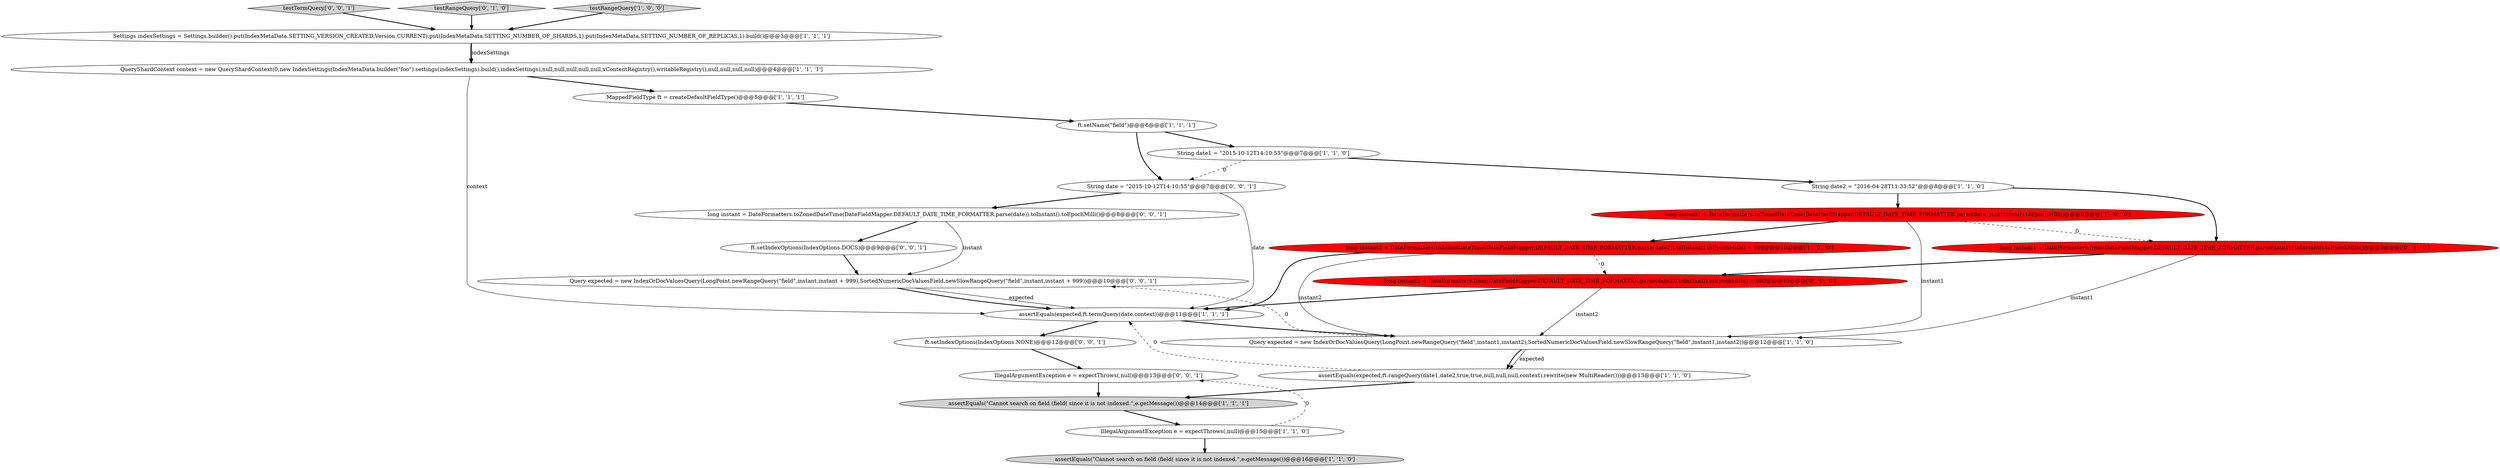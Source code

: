 digraph {
18 [style = filled, label = "long instant = DateFormatters.toZonedDateTime(DateFieldMapper.DEFAULT_DATE_TIME_FORMATTER.parse(date)).toInstant().toEpochMilli()@@@8@@@['0', '0', '1']", fillcolor = white, shape = ellipse image = "AAA0AAABBB3BBB"];
15 [style = filled, label = "long instant1 = DateFormatters.from(DateFieldMapper.DEFAULT_DATE_TIME_FORMATTER.parse(date1)).toInstant().toEpochMilli()@@@9@@@['0', '1', '0']", fillcolor = red, shape = ellipse image = "AAA1AAABBB2BBB"];
4 [style = filled, label = "String date1 = \"2015-10-12T14:10:55\"@@@7@@@['1', '1', '0']", fillcolor = white, shape = ellipse image = "AAA0AAABBB1BBB"];
1 [style = filled, label = "assertEquals(\"Cannot search on field (field( since it is not indexed.\",e.getMessage())@@@16@@@['1', '1', '0']", fillcolor = lightgray, shape = ellipse image = "AAA0AAABBB1BBB"];
19 [style = filled, label = "ft.setIndexOptions(IndexOptions.NONE)@@@12@@@['0', '0', '1']", fillcolor = white, shape = ellipse image = "AAA0AAABBB3BBB"];
17 [style = filled, label = "long instant2 = DateFormatters.from(DateFieldMapper.DEFAULT_DATE_TIME_FORMATTER.parse(date2)).toInstant().toEpochMilli() + 999@@@10@@@['0', '1', '0']", fillcolor = red, shape = ellipse image = "AAA1AAABBB2BBB"];
7 [style = filled, label = "MappedFieldType ft = createDefaultFieldType()@@@5@@@['1', '1', '1']", fillcolor = white, shape = ellipse image = "AAA0AAABBB1BBB"];
20 [style = filled, label = "testTermQuery['0', '0', '1']", fillcolor = lightgray, shape = diamond image = "AAA0AAABBB3BBB"];
5 [style = filled, label = "ft.setName(\"field\")@@@6@@@['1', '1', '1']", fillcolor = white, shape = ellipse image = "AAA0AAABBB1BBB"];
0 [style = filled, label = "IllegalArgumentException e = expectThrows(,null)@@@15@@@['1', '1', '0']", fillcolor = white, shape = ellipse image = "AAA0AAABBB1BBB"];
9 [style = filled, label = "long instant1 = DateFormatters.toZonedDateTime(DateFieldMapper.DEFAULT_DATE_TIME_FORMATTER.parse(date1)).toInstant().toEpochMilli()@@@9@@@['1', '0', '0']", fillcolor = red, shape = ellipse image = "AAA1AAABBB1BBB"];
3 [style = filled, label = "assertEquals(expected,ft.termQuery(date,context))@@@11@@@['1', '1', '1']", fillcolor = white, shape = ellipse image = "AAA0AAABBB1BBB"];
13 [style = filled, label = "assertEquals(expected,ft.rangeQuery(date1,date2,true,true,null,null,null,context).rewrite(new MultiReader()))@@@13@@@['1', '1', '0']", fillcolor = white, shape = ellipse image = "AAA0AAABBB1BBB"];
16 [style = filled, label = "testRangeQuery['0', '1', '0']", fillcolor = lightgray, shape = diamond image = "AAA0AAABBB2BBB"];
11 [style = filled, label = "Settings indexSettings = Settings.builder().put(IndexMetaData.SETTING_VERSION_CREATED,Version.CURRENT).put(IndexMetaData.SETTING_NUMBER_OF_SHARDS,1).put(IndexMetaData.SETTING_NUMBER_OF_REPLICAS,1).build()@@@3@@@['1', '1', '1']", fillcolor = white, shape = ellipse image = "AAA0AAABBB1BBB"];
24 [style = filled, label = "String date = \"2015-10-12T14:10:55\"@@@7@@@['0', '0', '1']", fillcolor = white, shape = ellipse image = "AAA0AAABBB3BBB"];
22 [style = filled, label = "ft.setIndexOptions(IndexOptions.DOCS)@@@9@@@['0', '0', '1']", fillcolor = white, shape = ellipse image = "AAA0AAABBB3BBB"];
10 [style = filled, label = "assertEquals(\"Cannot search on field (field( since it is not indexed.\",e.getMessage())@@@14@@@['1', '1', '1']", fillcolor = lightgray, shape = ellipse image = "AAA0AAABBB1BBB"];
14 [style = filled, label = "long instant2 = DateFormatters.toZonedDateTime(DateFieldMapper.DEFAULT_DATE_TIME_FORMATTER.parse(date2)).toInstant().toEpochMilli() + 999@@@10@@@['1', '0', '0']", fillcolor = red, shape = ellipse image = "AAA1AAABBB1BBB"];
6 [style = filled, label = "testRangeQuery['1', '0', '0']", fillcolor = lightgray, shape = diamond image = "AAA0AAABBB1BBB"];
21 [style = filled, label = "Query expected = new IndexOrDocValuesQuery(LongPoint.newRangeQuery(\"field\",instant,instant + 999),SortedNumericDocValuesField.newSlowRangeQuery(\"field\",instant,instant + 999))@@@10@@@['0', '0', '1']", fillcolor = white, shape = ellipse image = "AAA0AAABBB3BBB"];
2 [style = filled, label = "QueryShardContext context = new QueryShardContext(0,new IndexSettings(IndexMetaData.builder(\"foo\").settings(indexSettings).build(),indexSettings),null,null,null,null,null,xContentRegistry(),writableRegistry(),null,null,null,null)@@@4@@@['1', '1', '1']", fillcolor = white, shape = ellipse image = "AAA0AAABBB1BBB"];
23 [style = filled, label = "IllegalArgumentException e = expectThrows(,null)@@@13@@@['0', '0', '1']", fillcolor = white, shape = ellipse image = "AAA0AAABBB3BBB"];
12 [style = filled, label = "Query expected = new IndexOrDocValuesQuery(LongPoint.newRangeQuery(\"field\",instant1,instant2),SortedNumericDocValuesField.newSlowRangeQuery(\"field\",instant1,instant2))@@@12@@@['1', '1', '0']", fillcolor = white, shape = ellipse image = "AAA0AAABBB1BBB"];
8 [style = filled, label = "String date2 = \"2016-04-28T11:33:52\"@@@8@@@['1', '1', '0']", fillcolor = white, shape = ellipse image = "AAA0AAABBB1BBB"];
14->3 [style = bold, label=""];
13->10 [style = bold, label=""];
16->11 [style = bold, label=""];
8->15 [style = bold, label=""];
15->12 [style = solid, label="instant1"];
0->23 [style = dashed, label="0"];
18->21 [style = solid, label="instant"];
22->21 [style = bold, label=""];
21->3 [style = solid, label="expected"];
3->12 [style = bold, label=""];
20->11 [style = bold, label=""];
24->18 [style = bold, label=""];
9->12 [style = solid, label="instant1"];
11->2 [style = bold, label=""];
12->21 [style = dashed, label="0"];
13->3 [style = dashed, label="0"];
14->12 [style = solid, label="instant2"];
12->13 [style = solid, label="expected"];
12->13 [style = bold, label=""];
15->17 [style = bold, label=""];
7->5 [style = bold, label=""];
18->22 [style = bold, label=""];
3->19 [style = bold, label=""];
9->15 [style = dashed, label="0"];
2->3 [style = solid, label="context"];
0->1 [style = bold, label=""];
5->24 [style = bold, label=""];
6->11 [style = bold, label=""];
19->23 [style = bold, label=""];
5->4 [style = bold, label=""];
10->0 [style = bold, label=""];
8->9 [style = bold, label=""];
9->14 [style = bold, label=""];
17->3 [style = bold, label=""];
23->10 [style = bold, label=""];
11->2 [style = solid, label="indexSettings"];
4->8 [style = bold, label=""];
14->17 [style = dashed, label="0"];
2->7 [style = bold, label=""];
4->24 [style = dashed, label="0"];
17->12 [style = solid, label="instant2"];
21->3 [style = bold, label=""];
24->3 [style = solid, label="date"];
}
